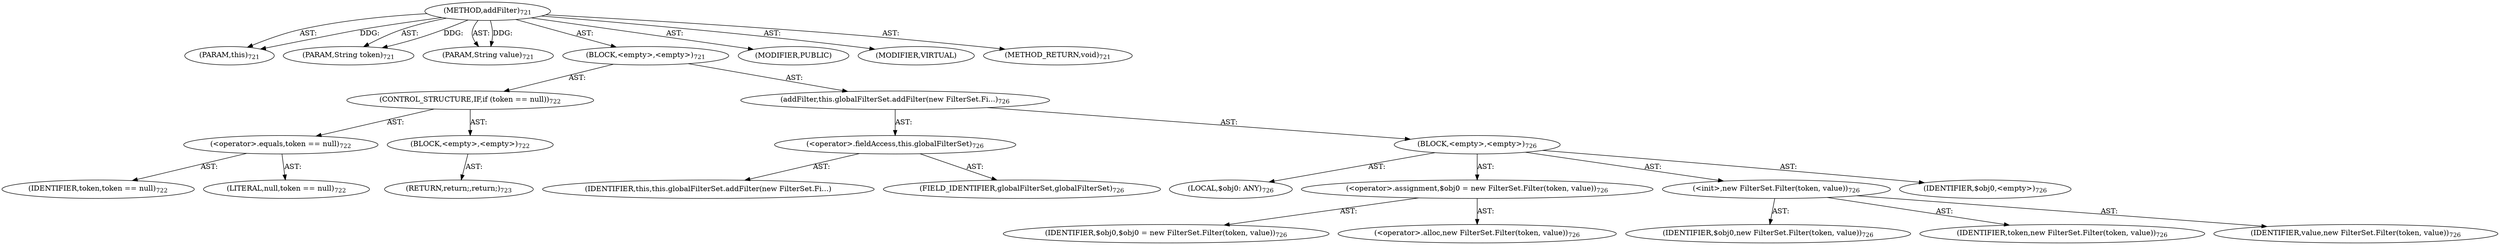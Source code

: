 digraph "addFilter" {  
"111669149734" [label = <(METHOD,addFilter)<SUB>721</SUB>> ]
"115964117103" [label = <(PARAM,this)<SUB>721</SUB>> ]
"115964117104" [label = <(PARAM,String token)<SUB>721</SUB>> ]
"115964117105" [label = <(PARAM,String value)<SUB>721</SUB>> ]
"25769803819" [label = <(BLOCK,&lt;empty&gt;,&lt;empty&gt;)<SUB>721</SUB>> ]
"47244640261" [label = <(CONTROL_STRUCTURE,IF,if (token == null))<SUB>722</SUB>> ]
"30064771238" [label = <(&lt;operator&gt;.equals,token == null)<SUB>722</SUB>> ]
"68719476966" [label = <(IDENTIFIER,token,token == null)<SUB>722</SUB>> ]
"90194313237" [label = <(LITERAL,null,token == null)<SUB>722</SUB>> ]
"25769803820" [label = <(BLOCK,&lt;empty&gt;,&lt;empty&gt;)<SUB>722</SUB>> ]
"146028888079" [label = <(RETURN,return;,return;)<SUB>723</SUB>> ]
"30064771239" [label = <(addFilter,this.globalFilterSet.addFilter(new FilterSet.Fi...)<SUB>726</SUB>> ]
"30064771240" [label = <(&lt;operator&gt;.fieldAccess,this.globalFilterSet)<SUB>726</SUB>> ]
"68719476967" [label = <(IDENTIFIER,this,this.globalFilterSet.addFilter(new FilterSet.Fi...)> ]
"55834574894" [label = <(FIELD_IDENTIFIER,globalFilterSet,globalFilterSet)<SUB>726</SUB>> ]
"25769803821" [label = <(BLOCK,&lt;empty&gt;,&lt;empty&gt;)<SUB>726</SUB>> ]
"94489280526" [label = <(LOCAL,$obj0: ANY)<SUB>726</SUB>> ]
"30064771241" [label = <(&lt;operator&gt;.assignment,$obj0 = new FilterSet.Filter(token, value))<SUB>726</SUB>> ]
"68719476968" [label = <(IDENTIFIER,$obj0,$obj0 = new FilterSet.Filter(token, value))<SUB>726</SUB>> ]
"30064771242" [label = <(&lt;operator&gt;.alloc,new FilterSet.Filter(token, value))<SUB>726</SUB>> ]
"30064771243" [label = <(&lt;init&gt;,new FilterSet.Filter(token, value))<SUB>726</SUB>> ]
"68719476969" [label = <(IDENTIFIER,$obj0,new FilterSet.Filter(token, value))<SUB>726</SUB>> ]
"68719476970" [label = <(IDENTIFIER,token,new FilterSet.Filter(token, value))<SUB>726</SUB>> ]
"68719476971" [label = <(IDENTIFIER,value,new FilterSet.Filter(token, value))<SUB>726</SUB>> ]
"68719476972" [label = <(IDENTIFIER,$obj0,&lt;empty&gt;)<SUB>726</SUB>> ]
"133143986299" [label = <(MODIFIER,PUBLIC)> ]
"133143986300" [label = <(MODIFIER,VIRTUAL)> ]
"128849018918" [label = <(METHOD_RETURN,void)<SUB>721</SUB>> ]
  "111669149734" -> "115964117103"  [ label = "AST: "] 
  "111669149734" -> "115964117104"  [ label = "AST: "] 
  "111669149734" -> "115964117105"  [ label = "AST: "] 
  "111669149734" -> "25769803819"  [ label = "AST: "] 
  "111669149734" -> "133143986299"  [ label = "AST: "] 
  "111669149734" -> "133143986300"  [ label = "AST: "] 
  "111669149734" -> "128849018918"  [ label = "AST: "] 
  "25769803819" -> "47244640261"  [ label = "AST: "] 
  "25769803819" -> "30064771239"  [ label = "AST: "] 
  "47244640261" -> "30064771238"  [ label = "AST: "] 
  "47244640261" -> "25769803820"  [ label = "AST: "] 
  "30064771238" -> "68719476966"  [ label = "AST: "] 
  "30064771238" -> "90194313237"  [ label = "AST: "] 
  "25769803820" -> "146028888079"  [ label = "AST: "] 
  "30064771239" -> "30064771240"  [ label = "AST: "] 
  "30064771239" -> "25769803821"  [ label = "AST: "] 
  "30064771240" -> "68719476967"  [ label = "AST: "] 
  "30064771240" -> "55834574894"  [ label = "AST: "] 
  "25769803821" -> "94489280526"  [ label = "AST: "] 
  "25769803821" -> "30064771241"  [ label = "AST: "] 
  "25769803821" -> "30064771243"  [ label = "AST: "] 
  "25769803821" -> "68719476972"  [ label = "AST: "] 
  "30064771241" -> "68719476968"  [ label = "AST: "] 
  "30064771241" -> "30064771242"  [ label = "AST: "] 
  "30064771243" -> "68719476969"  [ label = "AST: "] 
  "30064771243" -> "68719476970"  [ label = "AST: "] 
  "30064771243" -> "68719476971"  [ label = "AST: "] 
  "111669149734" -> "115964117103"  [ label = "DDG: "] 
  "111669149734" -> "115964117104"  [ label = "DDG: "] 
  "111669149734" -> "115964117105"  [ label = "DDG: "] 
}
